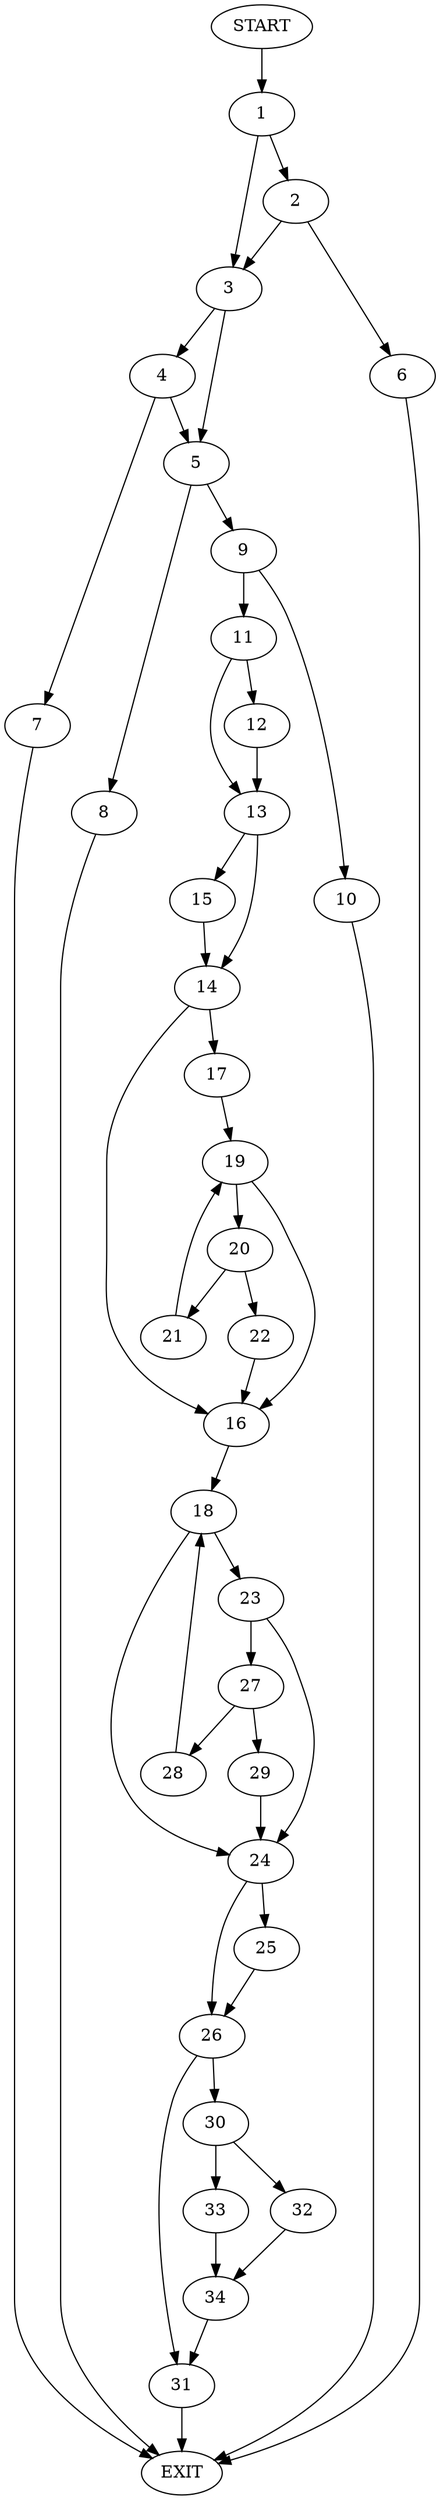 digraph {
0 [label="START"]
35 [label="EXIT"]
0 -> 1
1 -> 2
1 -> 3
3 -> 4
3 -> 5
2 -> 3
2 -> 6
6 -> 35
4 -> 7
4 -> 5
5 -> 8
5 -> 9
7 -> 35
8 -> 35
9 -> 10
9 -> 11
11 -> 12
11 -> 13
10 -> 35
12 -> 13
13 -> 14
13 -> 15
15 -> 14
14 -> 16
14 -> 17
16 -> 18
17 -> 19
19 -> 20
19 -> 16
20 -> 21
20 -> 22
21 -> 19
22 -> 16
18 -> 23
18 -> 24
24 -> 25
24 -> 26
23 -> 24
23 -> 27
27 -> 28
27 -> 29
28 -> 18
29 -> 24
26 -> 30
26 -> 31
25 -> 26
31 -> 35
30 -> 32
30 -> 33
32 -> 34
33 -> 34
34 -> 31
}

